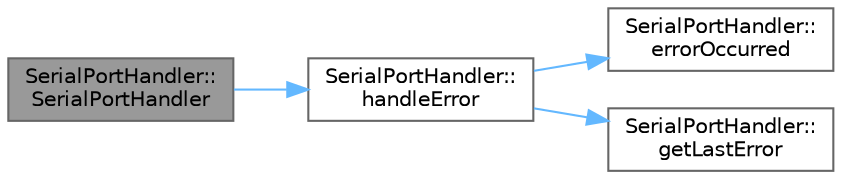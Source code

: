 digraph "SerialPortHandler::SerialPortHandler"
{
 // LATEX_PDF_SIZE
  bgcolor="transparent";
  edge [fontname=Helvetica,fontsize=10,labelfontname=Helvetica,labelfontsize=10];
  node [fontname=Helvetica,fontsize=10,shape=box,height=0.2,width=0.4];
  rankdir="LR";
  Node1 [id="Node000001",label="SerialPortHandler::\lSerialPortHandler",height=0.2,width=0.4,color="gray40", fillcolor="grey60", style="filled", fontcolor="black",tooltip="Konstruktor klasy SerialPortHandler."];
  Node1 -> Node2 [id="edge1_Node000001_Node000002",color="steelblue1",style="solid",tooltip=" "];
  Node2 [id="Node000002",label="SerialPortHandler::\lhandleError",height=0.2,width=0.4,color="grey40", fillcolor="white", style="filled",URL="$d1/d1e/classSerialPortHandler.html#a95c99f9ac835be091ec1589f47ace6e0",tooltip="Slot wywoływany w przypadku wystąpienia błędu sprzętowego lub konfiguracyjnego portu szeregowego...."];
  Node2 -> Node3 [id="edge2_Node000002_Node000003",color="steelblue1",style="solid",tooltip=" "];
  Node3 [id="Node000003",label="SerialPortHandler::\lerrorOccurred",height=0.2,width=0.4,color="grey40", fillcolor="white", style="filled",URL="$d1/d1e/classSerialPortHandler.html#a9100e1e4ac6284a5a682096a451c7d07",tooltip="Sygnał emitowany w przypadku wystąpienia błędu portu szeregowego."];
  Node2 -> Node4 [id="edge3_Node000002_Node000004",color="steelblue1",style="solid",tooltip=" "];
  Node4 [id="Node000004",label="SerialPortHandler::\lgetLastError",height=0.2,width=0.4,color="grey40", fillcolor="white", style="filled",URL="$d1/d1e/classSerialPortHandler.html#aa56731a0a07da0f041f45b98252fb768",tooltip="Zwraca opis ostatniego błędu portu szeregowego."];
}
